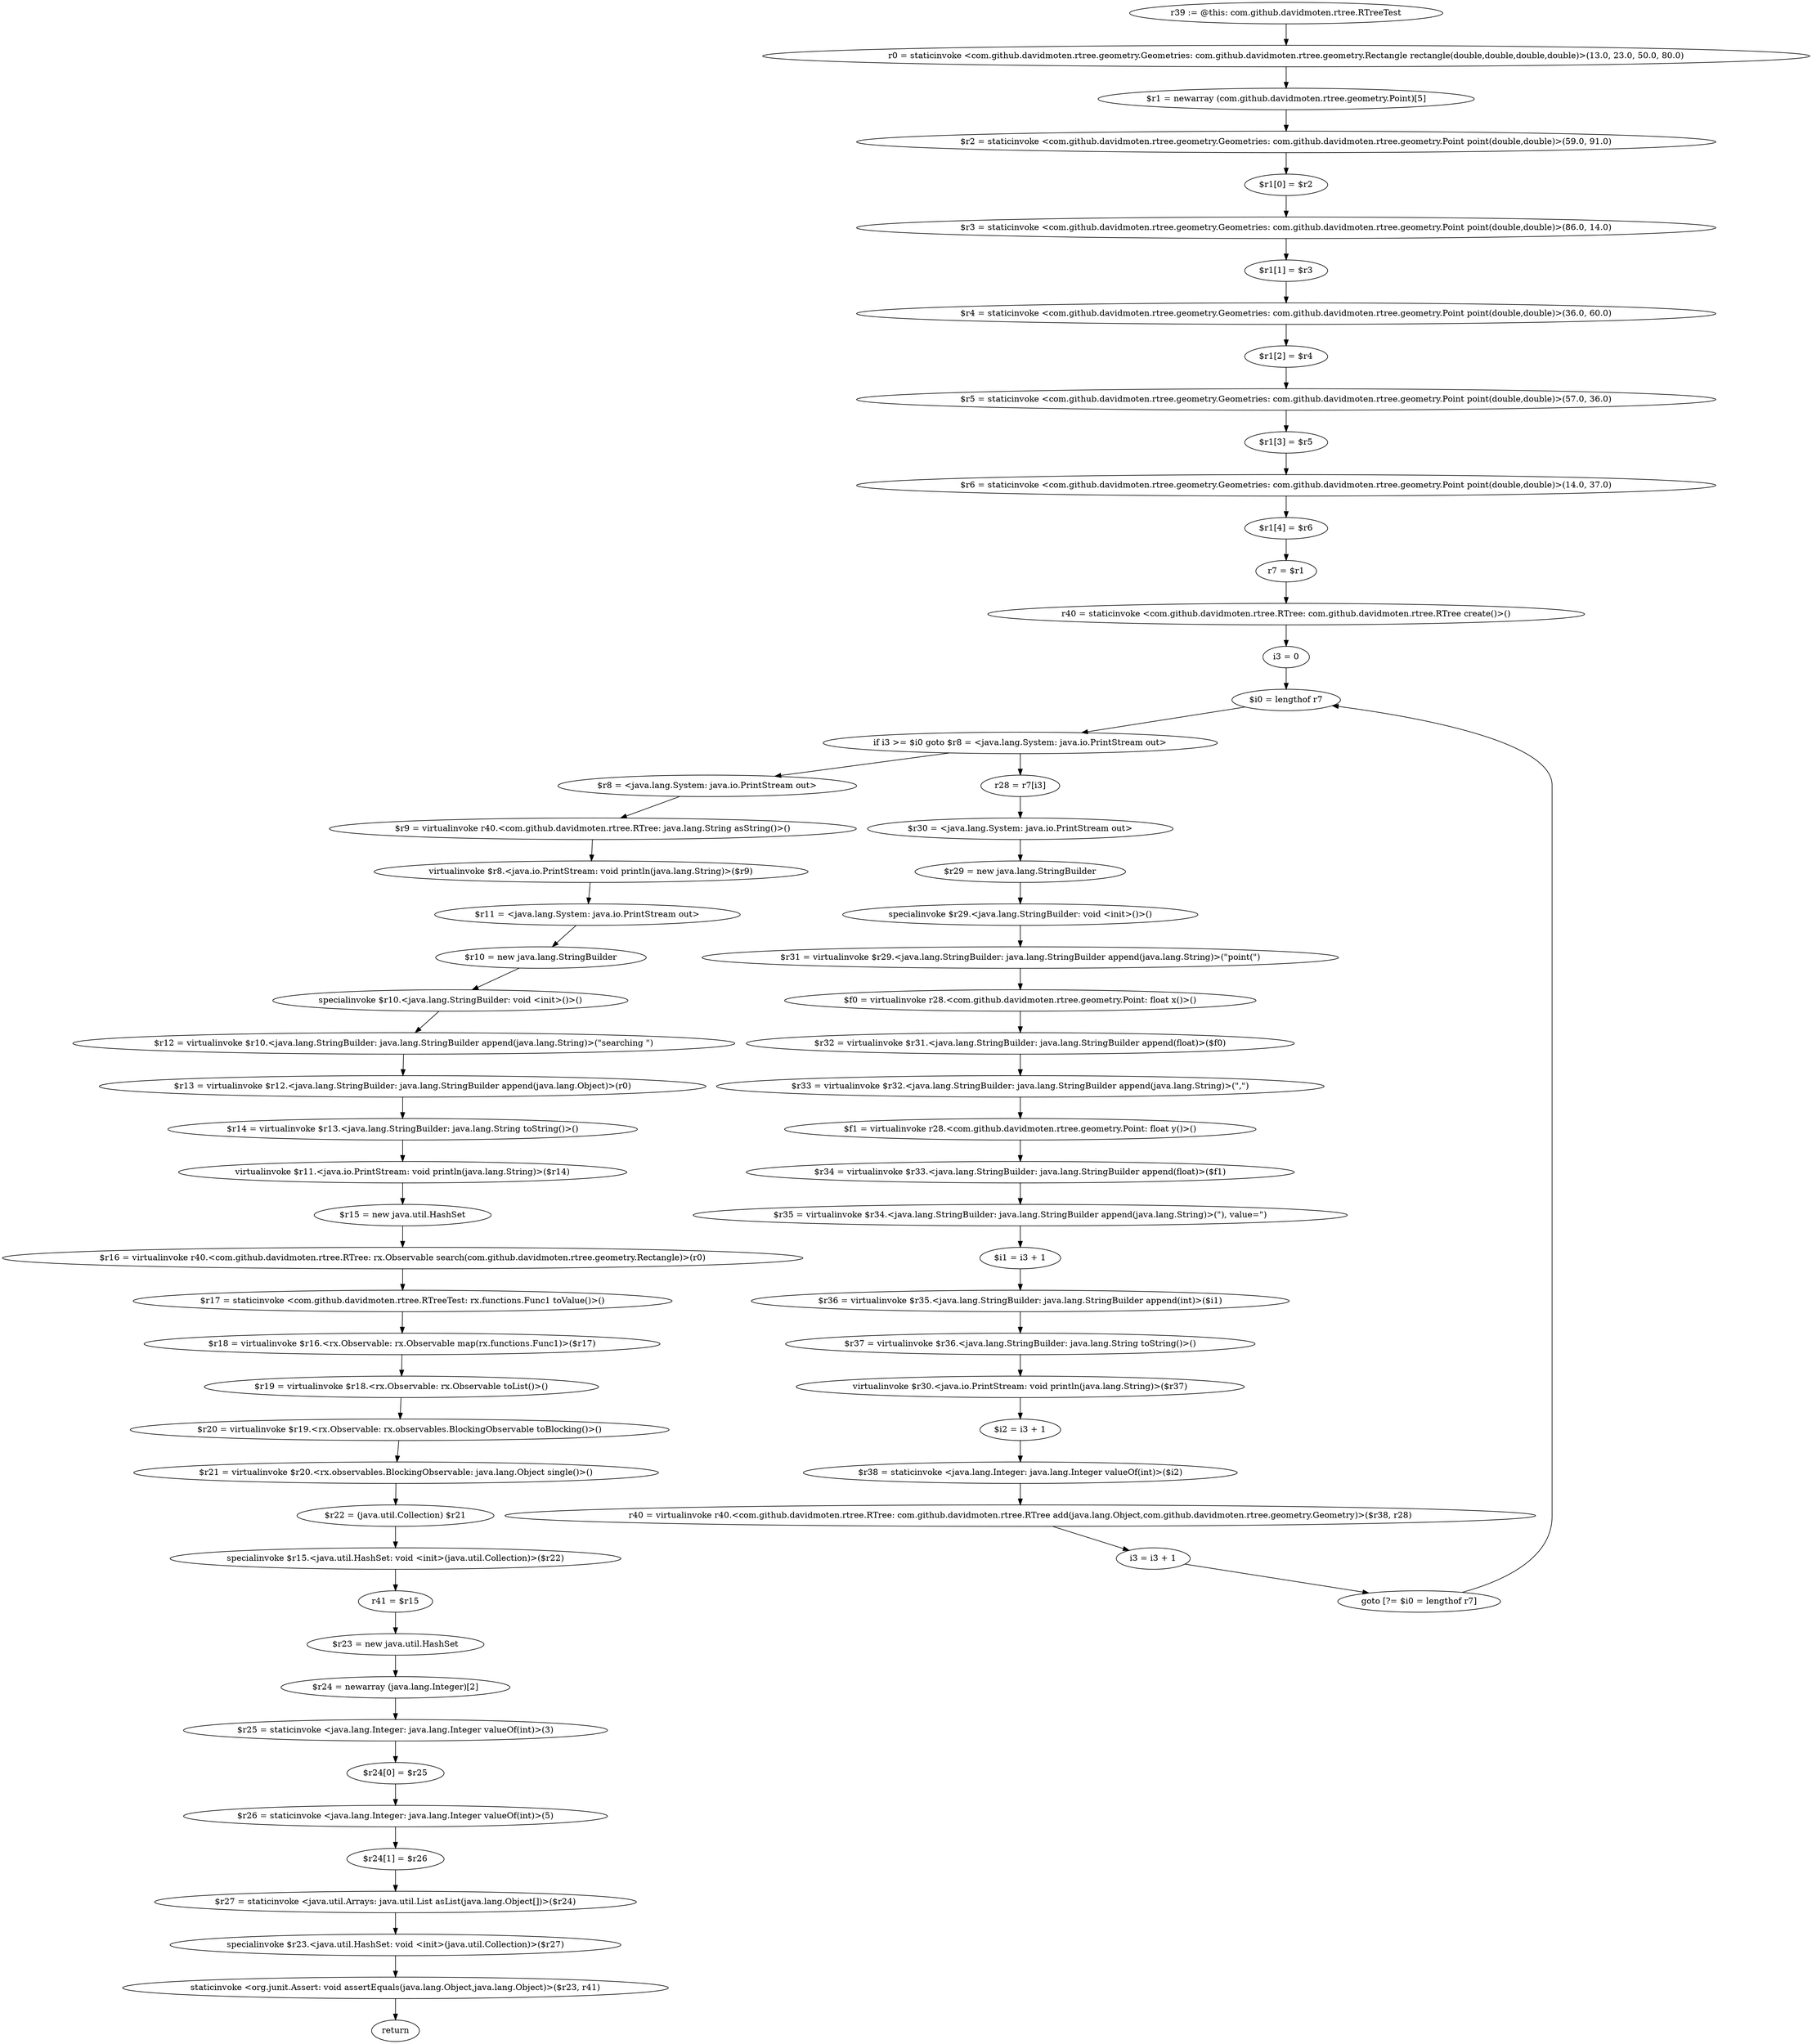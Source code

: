 digraph "unitGraph" {
    "r39 := @this: com.github.davidmoten.rtree.RTreeTest"
    "r0 = staticinvoke <com.github.davidmoten.rtree.geometry.Geometries: com.github.davidmoten.rtree.geometry.Rectangle rectangle(double,double,double,double)>(13.0, 23.0, 50.0, 80.0)"
    "$r1 = newarray (com.github.davidmoten.rtree.geometry.Point)[5]"
    "$r2 = staticinvoke <com.github.davidmoten.rtree.geometry.Geometries: com.github.davidmoten.rtree.geometry.Point point(double,double)>(59.0, 91.0)"
    "$r1[0] = $r2"
    "$r3 = staticinvoke <com.github.davidmoten.rtree.geometry.Geometries: com.github.davidmoten.rtree.geometry.Point point(double,double)>(86.0, 14.0)"
    "$r1[1] = $r3"
    "$r4 = staticinvoke <com.github.davidmoten.rtree.geometry.Geometries: com.github.davidmoten.rtree.geometry.Point point(double,double)>(36.0, 60.0)"
    "$r1[2] = $r4"
    "$r5 = staticinvoke <com.github.davidmoten.rtree.geometry.Geometries: com.github.davidmoten.rtree.geometry.Point point(double,double)>(57.0, 36.0)"
    "$r1[3] = $r5"
    "$r6 = staticinvoke <com.github.davidmoten.rtree.geometry.Geometries: com.github.davidmoten.rtree.geometry.Point point(double,double)>(14.0, 37.0)"
    "$r1[4] = $r6"
    "r7 = $r1"
    "r40 = staticinvoke <com.github.davidmoten.rtree.RTree: com.github.davidmoten.rtree.RTree create()>()"
    "i3 = 0"
    "$i0 = lengthof r7"
    "if i3 >= $i0 goto $r8 = <java.lang.System: java.io.PrintStream out>"
    "r28 = r7[i3]"
    "$r30 = <java.lang.System: java.io.PrintStream out>"
    "$r29 = new java.lang.StringBuilder"
    "specialinvoke $r29.<java.lang.StringBuilder: void <init>()>()"
    "$r31 = virtualinvoke $r29.<java.lang.StringBuilder: java.lang.StringBuilder append(java.lang.String)>(\"point(\")"
    "$f0 = virtualinvoke r28.<com.github.davidmoten.rtree.geometry.Point: float x()>()"
    "$r32 = virtualinvoke $r31.<java.lang.StringBuilder: java.lang.StringBuilder append(float)>($f0)"
    "$r33 = virtualinvoke $r32.<java.lang.StringBuilder: java.lang.StringBuilder append(java.lang.String)>(\",\")"
    "$f1 = virtualinvoke r28.<com.github.davidmoten.rtree.geometry.Point: float y()>()"
    "$r34 = virtualinvoke $r33.<java.lang.StringBuilder: java.lang.StringBuilder append(float)>($f1)"
    "$r35 = virtualinvoke $r34.<java.lang.StringBuilder: java.lang.StringBuilder append(java.lang.String)>(\"), value=\")"
    "$i1 = i3 + 1"
    "$r36 = virtualinvoke $r35.<java.lang.StringBuilder: java.lang.StringBuilder append(int)>($i1)"
    "$r37 = virtualinvoke $r36.<java.lang.StringBuilder: java.lang.String toString()>()"
    "virtualinvoke $r30.<java.io.PrintStream: void println(java.lang.String)>($r37)"
    "$i2 = i3 + 1"
    "$r38 = staticinvoke <java.lang.Integer: java.lang.Integer valueOf(int)>($i2)"
    "r40 = virtualinvoke r40.<com.github.davidmoten.rtree.RTree: com.github.davidmoten.rtree.RTree add(java.lang.Object,com.github.davidmoten.rtree.geometry.Geometry)>($r38, r28)"
    "i3 = i3 + 1"
    "goto [?= $i0 = lengthof r7]"
    "$r8 = <java.lang.System: java.io.PrintStream out>"
    "$r9 = virtualinvoke r40.<com.github.davidmoten.rtree.RTree: java.lang.String asString()>()"
    "virtualinvoke $r8.<java.io.PrintStream: void println(java.lang.String)>($r9)"
    "$r11 = <java.lang.System: java.io.PrintStream out>"
    "$r10 = new java.lang.StringBuilder"
    "specialinvoke $r10.<java.lang.StringBuilder: void <init>()>()"
    "$r12 = virtualinvoke $r10.<java.lang.StringBuilder: java.lang.StringBuilder append(java.lang.String)>(\"searching \")"
    "$r13 = virtualinvoke $r12.<java.lang.StringBuilder: java.lang.StringBuilder append(java.lang.Object)>(r0)"
    "$r14 = virtualinvoke $r13.<java.lang.StringBuilder: java.lang.String toString()>()"
    "virtualinvoke $r11.<java.io.PrintStream: void println(java.lang.String)>($r14)"
    "$r15 = new java.util.HashSet"
    "$r16 = virtualinvoke r40.<com.github.davidmoten.rtree.RTree: rx.Observable search(com.github.davidmoten.rtree.geometry.Rectangle)>(r0)"
    "$r17 = staticinvoke <com.github.davidmoten.rtree.RTreeTest: rx.functions.Func1 toValue()>()"
    "$r18 = virtualinvoke $r16.<rx.Observable: rx.Observable map(rx.functions.Func1)>($r17)"
    "$r19 = virtualinvoke $r18.<rx.Observable: rx.Observable toList()>()"
    "$r20 = virtualinvoke $r19.<rx.Observable: rx.observables.BlockingObservable toBlocking()>()"
    "$r21 = virtualinvoke $r20.<rx.observables.BlockingObservable: java.lang.Object single()>()"
    "$r22 = (java.util.Collection) $r21"
    "specialinvoke $r15.<java.util.HashSet: void <init>(java.util.Collection)>($r22)"
    "r41 = $r15"
    "$r23 = new java.util.HashSet"
    "$r24 = newarray (java.lang.Integer)[2]"
    "$r25 = staticinvoke <java.lang.Integer: java.lang.Integer valueOf(int)>(3)"
    "$r24[0] = $r25"
    "$r26 = staticinvoke <java.lang.Integer: java.lang.Integer valueOf(int)>(5)"
    "$r24[1] = $r26"
    "$r27 = staticinvoke <java.util.Arrays: java.util.List asList(java.lang.Object[])>($r24)"
    "specialinvoke $r23.<java.util.HashSet: void <init>(java.util.Collection)>($r27)"
    "staticinvoke <org.junit.Assert: void assertEquals(java.lang.Object,java.lang.Object)>($r23, r41)"
    "return"
    "r39 := @this: com.github.davidmoten.rtree.RTreeTest"->"r0 = staticinvoke <com.github.davidmoten.rtree.geometry.Geometries: com.github.davidmoten.rtree.geometry.Rectangle rectangle(double,double,double,double)>(13.0, 23.0, 50.0, 80.0)";
    "r0 = staticinvoke <com.github.davidmoten.rtree.geometry.Geometries: com.github.davidmoten.rtree.geometry.Rectangle rectangle(double,double,double,double)>(13.0, 23.0, 50.0, 80.0)"->"$r1 = newarray (com.github.davidmoten.rtree.geometry.Point)[5]";
    "$r1 = newarray (com.github.davidmoten.rtree.geometry.Point)[5]"->"$r2 = staticinvoke <com.github.davidmoten.rtree.geometry.Geometries: com.github.davidmoten.rtree.geometry.Point point(double,double)>(59.0, 91.0)";
    "$r2 = staticinvoke <com.github.davidmoten.rtree.geometry.Geometries: com.github.davidmoten.rtree.geometry.Point point(double,double)>(59.0, 91.0)"->"$r1[0] = $r2";
    "$r1[0] = $r2"->"$r3 = staticinvoke <com.github.davidmoten.rtree.geometry.Geometries: com.github.davidmoten.rtree.geometry.Point point(double,double)>(86.0, 14.0)";
    "$r3 = staticinvoke <com.github.davidmoten.rtree.geometry.Geometries: com.github.davidmoten.rtree.geometry.Point point(double,double)>(86.0, 14.0)"->"$r1[1] = $r3";
    "$r1[1] = $r3"->"$r4 = staticinvoke <com.github.davidmoten.rtree.geometry.Geometries: com.github.davidmoten.rtree.geometry.Point point(double,double)>(36.0, 60.0)";
    "$r4 = staticinvoke <com.github.davidmoten.rtree.geometry.Geometries: com.github.davidmoten.rtree.geometry.Point point(double,double)>(36.0, 60.0)"->"$r1[2] = $r4";
    "$r1[2] = $r4"->"$r5 = staticinvoke <com.github.davidmoten.rtree.geometry.Geometries: com.github.davidmoten.rtree.geometry.Point point(double,double)>(57.0, 36.0)";
    "$r5 = staticinvoke <com.github.davidmoten.rtree.geometry.Geometries: com.github.davidmoten.rtree.geometry.Point point(double,double)>(57.0, 36.0)"->"$r1[3] = $r5";
    "$r1[3] = $r5"->"$r6 = staticinvoke <com.github.davidmoten.rtree.geometry.Geometries: com.github.davidmoten.rtree.geometry.Point point(double,double)>(14.0, 37.0)";
    "$r6 = staticinvoke <com.github.davidmoten.rtree.geometry.Geometries: com.github.davidmoten.rtree.geometry.Point point(double,double)>(14.0, 37.0)"->"$r1[4] = $r6";
    "$r1[4] = $r6"->"r7 = $r1";
    "r7 = $r1"->"r40 = staticinvoke <com.github.davidmoten.rtree.RTree: com.github.davidmoten.rtree.RTree create()>()";
    "r40 = staticinvoke <com.github.davidmoten.rtree.RTree: com.github.davidmoten.rtree.RTree create()>()"->"i3 = 0";
    "i3 = 0"->"$i0 = lengthof r7";
    "$i0 = lengthof r7"->"if i3 >= $i0 goto $r8 = <java.lang.System: java.io.PrintStream out>";
    "if i3 >= $i0 goto $r8 = <java.lang.System: java.io.PrintStream out>"->"r28 = r7[i3]";
    "if i3 >= $i0 goto $r8 = <java.lang.System: java.io.PrintStream out>"->"$r8 = <java.lang.System: java.io.PrintStream out>";
    "r28 = r7[i3]"->"$r30 = <java.lang.System: java.io.PrintStream out>";
    "$r30 = <java.lang.System: java.io.PrintStream out>"->"$r29 = new java.lang.StringBuilder";
    "$r29 = new java.lang.StringBuilder"->"specialinvoke $r29.<java.lang.StringBuilder: void <init>()>()";
    "specialinvoke $r29.<java.lang.StringBuilder: void <init>()>()"->"$r31 = virtualinvoke $r29.<java.lang.StringBuilder: java.lang.StringBuilder append(java.lang.String)>(\"point(\")";
    "$r31 = virtualinvoke $r29.<java.lang.StringBuilder: java.lang.StringBuilder append(java.lang.String)>(\"point(\")"->"$f0 = virtualinvoke r28.<com.github.davidmoten.rtree.geometry.Point: float x()>()";
    "$f0 = virtualinvoke r28.<com.github.davidmoten.rtree.geometry.Point: float x()>()"->"$r32 = virtualinvoke $r31.<java.lang.StringBuilder: java.lang.StringBuilder append(float)>($f0)";
    "$r32 = virtualinvoke $r31.<java.lang.StringBuilder: java.lang.StringBuilder append(float)>($f0)"->"$r33 = virtualinvoke $r32.<java.lang.StringBuilder: java.lang.StringBuilder append(java.lang.String)>(\",\")";
    "$r33 = virtualinvoke $r32.<java.lang.StringBuilder: java.lang.StringBuilder append(java.lang.String)>(\",\")"->"$f1 = virtualinvoke r28.<com.github.davidmoten.rtree.geometry.Point: float y()>()";
    "$f1 = virtualinvoke r28.<com.github.davidmoten.rtree.geometry.Point: float y()>()"->"$r34 = virtualinvoke $r33.<java.lang.StringBuilder: java.lang.StringBuilder append(float)>($f1)";
    "$r34 = virtualinvoke $r33.<java.lang.StringBuilder: java.lang.StringBuilder append(float)>($f1)"->"$r35 = virtualinvoke $r34.<java.lang.StringBuilder: java.lang.StringBuilder append(java.lang.String)>(\"), value=\")";
    "$r35 = virtualinvoke $r34.<java.lang.StringBuilder: java.lang.StringBuilder append(java.lang.String)>(\"), value=\")"->"$i1 = i3 + 1";
    "$i1 = i3 + 1"->"$r36 = virtualinvoke $r35.<java.lang.StringBuilder: java.lang.StringBuilder append(int)>($i1)";
    "$r36 = virtualinvoke $r35.<java.lang.StringBuilder: java.lang.StringBuilder append(int)>($i1)"->"$r37 = virtualinvoke $r36.<java.lang.StringBuilder: java.lang.String toString()>()";
    "$r37 = virtualinvoke $r36.<java.lang.StringBuilder: java.lang.String toString()>()"->"virtualinvoke $r30.<java.io.PrintStream: void println(java.lang.String)>($r37)";
    "virtualinvoke $r30.<java.io.PrintStream: void println(java.lang.String)>($r37)"->"$i2 = i3 + 1";
    "$i2 = i3 + 1"->"$r38 = staticinvoke <java.lang.Integer: java.lang.Integer valueOf(int)>($i2)";
    "$r38 = staticinvoke <java.lang.Integer: java.lang.Integer valueOf(int)>($i2)"->"r40 = virtualinvoke r40.<com.github.davidmoten.rtree.RTree: com.github.davidmoten.rtree.RTree add(java.lang.Object,com.github.davidmoten.rtree.geometry.Geometry)>($r38, r28)";
    "r40 = virtualinvoke r40.<com.github.davidmoten.rtree.RTree: com.github.davidmoten.rtree.RTree add(java.lang.Object,com.github.davidmoten.rtree.geometry.Geometry)>($r38, r28)"->"i3 = i3 + 1";
    "i3 = i3 + 1"->"goto [?= $i0 = lengthof r7]";
    "goto [?= $i0 = lengthof r7]"->"$i0 = lengthof r7";
    "$r8 = <java.lang.System: java.io.PrintStream out>"->"$r9 = virtualinvoke r40.<com.github.davidmoten.rtree.RTree: java.lang.String asString()>()";
    "$r9 = virtualinvoke r40.<com.github.davidmoten.rtree.RTree: java.lang.String asString()>()"->"virtualinvoke $r8.<java.io.PrintStream: void println(java.lang.String)>($r9)";
    "virtualinvoke $r8.<java.io.PrintStream: void println(java.lang.String)>($r9)"->"$r11 = <java.lang.System: java.io.PrintStream out>";
    "$r11 = <java.lang.System: java.io.PrintStream out>"->"$r10 = new java.lang.StringBuilder";
    "$r10 = new java.lang.StringBuilder"->"specialinvoke $r10.<java.lang.StringBuilder: void <init>()>()";
    "specialinvoke $r10.<java.lang.StringBuilder: void <init>()>()"->"$r12 = virtualinvoke $r10.<java.lang.StringBuilder: java.lang.StringBuilder append(java.lang.String)>(\"searching \")";
    "$r12 = virtualinvoke $r10.<java.lang.StringBuilder: java.lang.StringBuilder append(java.lang.String)>(\"searching \")"->"$r13 = virtualinvoke $r12.<java.lang.StringBuilder: java.lang.StringBuilder append(java.lang.Object)>(r0)";
    "$r13 = virtualinvoke $r12.<java.lang.StringBuilder: java.lang.StringBuilder append(java.lang.Object)>(r0)"->"$r14 = virtualinvoke $r13.<java.lang.StringBuilder: java.lang.String toString()>()";
    "$r14 = virtualinvoke $r13.<java.lang.StringBuilder: java.lang.String toString()>()"->"virtualinvoke $r11.<java.io.PrintStream: void println(java.lang.String)>($r14)";
    "virtualinvoke $r11.<java.io.PrintStream: void println(java.lang.String)>($r14)"->"$r15 = new java.util.HashSet";
    "$r15 = new java.util.HashSet"->"$r16 = virtualinvoke r40.<com.github.davidmoten.rtree.RTree: rx.Observable search(com.github.davidmoten.rtree.geometry.Rectangle)>(r0)";
    "$r16 = virtualinvoke r40.<com.github.davidmoten.rtree.RTree: rx.Observable search(com.github.davidmoten.rtree.geometry.Rectangle)>(r0)"->"$r17 = staticinvoke <com.github.davidmoten.rtree.RTreeTest: rx.functions.Func1 toValue()>()";
    "$r17 = staticinvoke <com.github.davidmoten.rtree.RTreeTest: rx.functions.Func1 toValue()>()"->"$r18 = virtualinvoke $r16.<rx.Observable: rx.Observable map(rx.functions.Func1)>($r17)";
    "$r18 = virtualinvoke $r16.<rx.Observable: rx.Observable map(rx.functions.Func1)>($r17)"->"$r19 = virtualinvoke $r18.<rx.Observable: rx.Observable toList()>()";
    "$r19 = virtualinvoke $r18.<rx.Observable: rx.Observable toList()>()"->"$r20 = virtualinvoke $r19.<rx.Observable: rx.observables.BlockingObservable toBlocking()>()";
    "$r20 = virtualinvoke $r19.<rx.Observable: rx.observables.BlockingObservable toBlocking()>()"->"$r21 = virtualinvoke $r20.<rx.observables.BlockingObservable: java.lang.Object single()>()";
    "$r21 = virtualinvoke $r20.<rx.observables.BlockingObservable: java.lang.Object single()>()"->"$r22 = (java.util.Collection) $r21";
    "$r22 = (java.util.Collection) $r21"->"specialinvoke $r15.<java.util.HashSet: void <init>(java.util.Collection)>($r22)";
    "specialinvoke $r15.<java.util.HashSet: void <init>(java.util.Collection)>($r22)"->"r41 = $r15";
    "r41 = $r15"->"$r23 = new java.util.HashSet";
    "$r23 = new java.util.HashSet"->"$r24 = newarray (java.lang.Integer)[2]";
    "$r24 = newarray (java.lang.Integer)[2]"->"$r25 = staticinvoke <java.lang.Integer: java.lang.Integer valueOf(int)>(3)";
    "$r25 = staticinvoke <java.lang.Integer: java.lang.Integer valueOf(int)>(3)"->"$r24[0] = $r25";
    "$r24[0] = $r25"->"$r26 = staticinvoke <java.lang.Integer: java.lang.Integer valueOf(int)>(5)";
    "$r26 = staticinvoke <java.lang.Integer: java.lang.Integer valueOf(int)>(5)"->"$r24[1] = $r26";
    "$r24[1] = $r26"->"$r27 = staticinvoke <java.util.Arrays: java.util.List asList(java.lang.Object[])>($r24)";
    "$r27 = staticinvoke <java.util.Arrays: java.util.List asList(java.lang.Object[])>($r24)"->"specialinvoke $r23.<java.util.HashSet: void <init>(java.util.Collection)>($r27)";
    "specialinvoke $r23.<java.util.HashSet: void <init>(java.util.Collection)>($r27)"->"staticinvoke <org.junit.Assert: void assertEquals(java.lang.Object,java.lang.Object)>($r23, r41)";
    "staticinvoke <org.junit.Assert: void assertEquals(java.lang.Object,java.lang.Object)>($r23, r41)"->"return";
}
